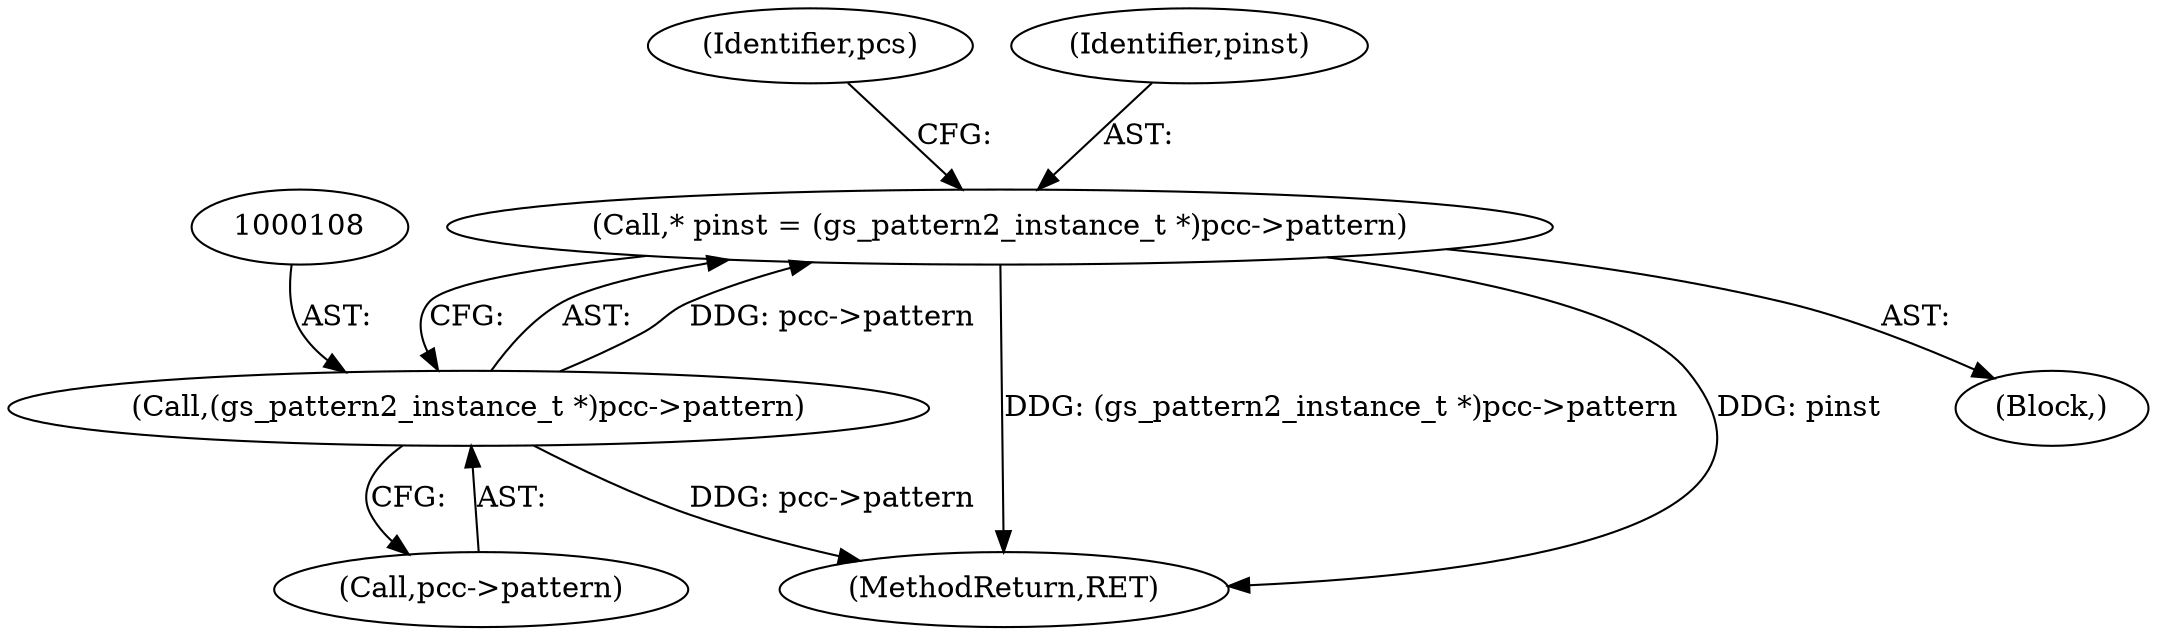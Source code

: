 digraph "0_ghostscript_693baf02152119af6e6afd30bb8ec76d14f84bbf@pointer" {
"1000105" [label="(Call,* pinst = (gs_pattern2_instance_t *)pcc->pattern)"];
"1000107" [label="(Call,(gs_pattern2_instance_t *)pcc->pattern)"];
"1000188" [label="(MethodReturn,RET)"];
"1000114" [label="(Identifier,pcs)"];
"1000107" [label="(Call,(gs_pattern2_instance_t *)pcc->pattern)"];
"1000109" [label="(Call,pcc->pattern)"];
"1000105" [label="(Call,* pinst = (gs_pattern2_instance_t *)pcc->pattern)"];
"1000103" [label="(Block,)"];
"1000106" [label="(Identifier,pinst)"];
"1000105" -> "1000103"  [label="AST: "];
"1000105" -> "1000107"  [label="CFG: "];
"1000106" -> "1000105"  [label="AST: "];
"1000107" -> "1000105"  [label="AST: "];
"1000114" -> "1000105"  [label="CFG: "];
"1000105" -> "1000188"  [label="DDG: (gs_pattern2_instance_t *)pcc->pattern"];
"1000105" -> "1000188"  [label="DDG: pinst"];
"1000107" -> "1000105"  [label="DDG: pcc->pattern"];
"1000107" -> "1000109"  [label="CFG: "];
"1000108" -> "1000107"  [label="AST: "];
"1000109" -> "1000107"  [label="AST: "];
"1000107" -> "1000188"  [label="DDG: pcc->pattern"];
}
